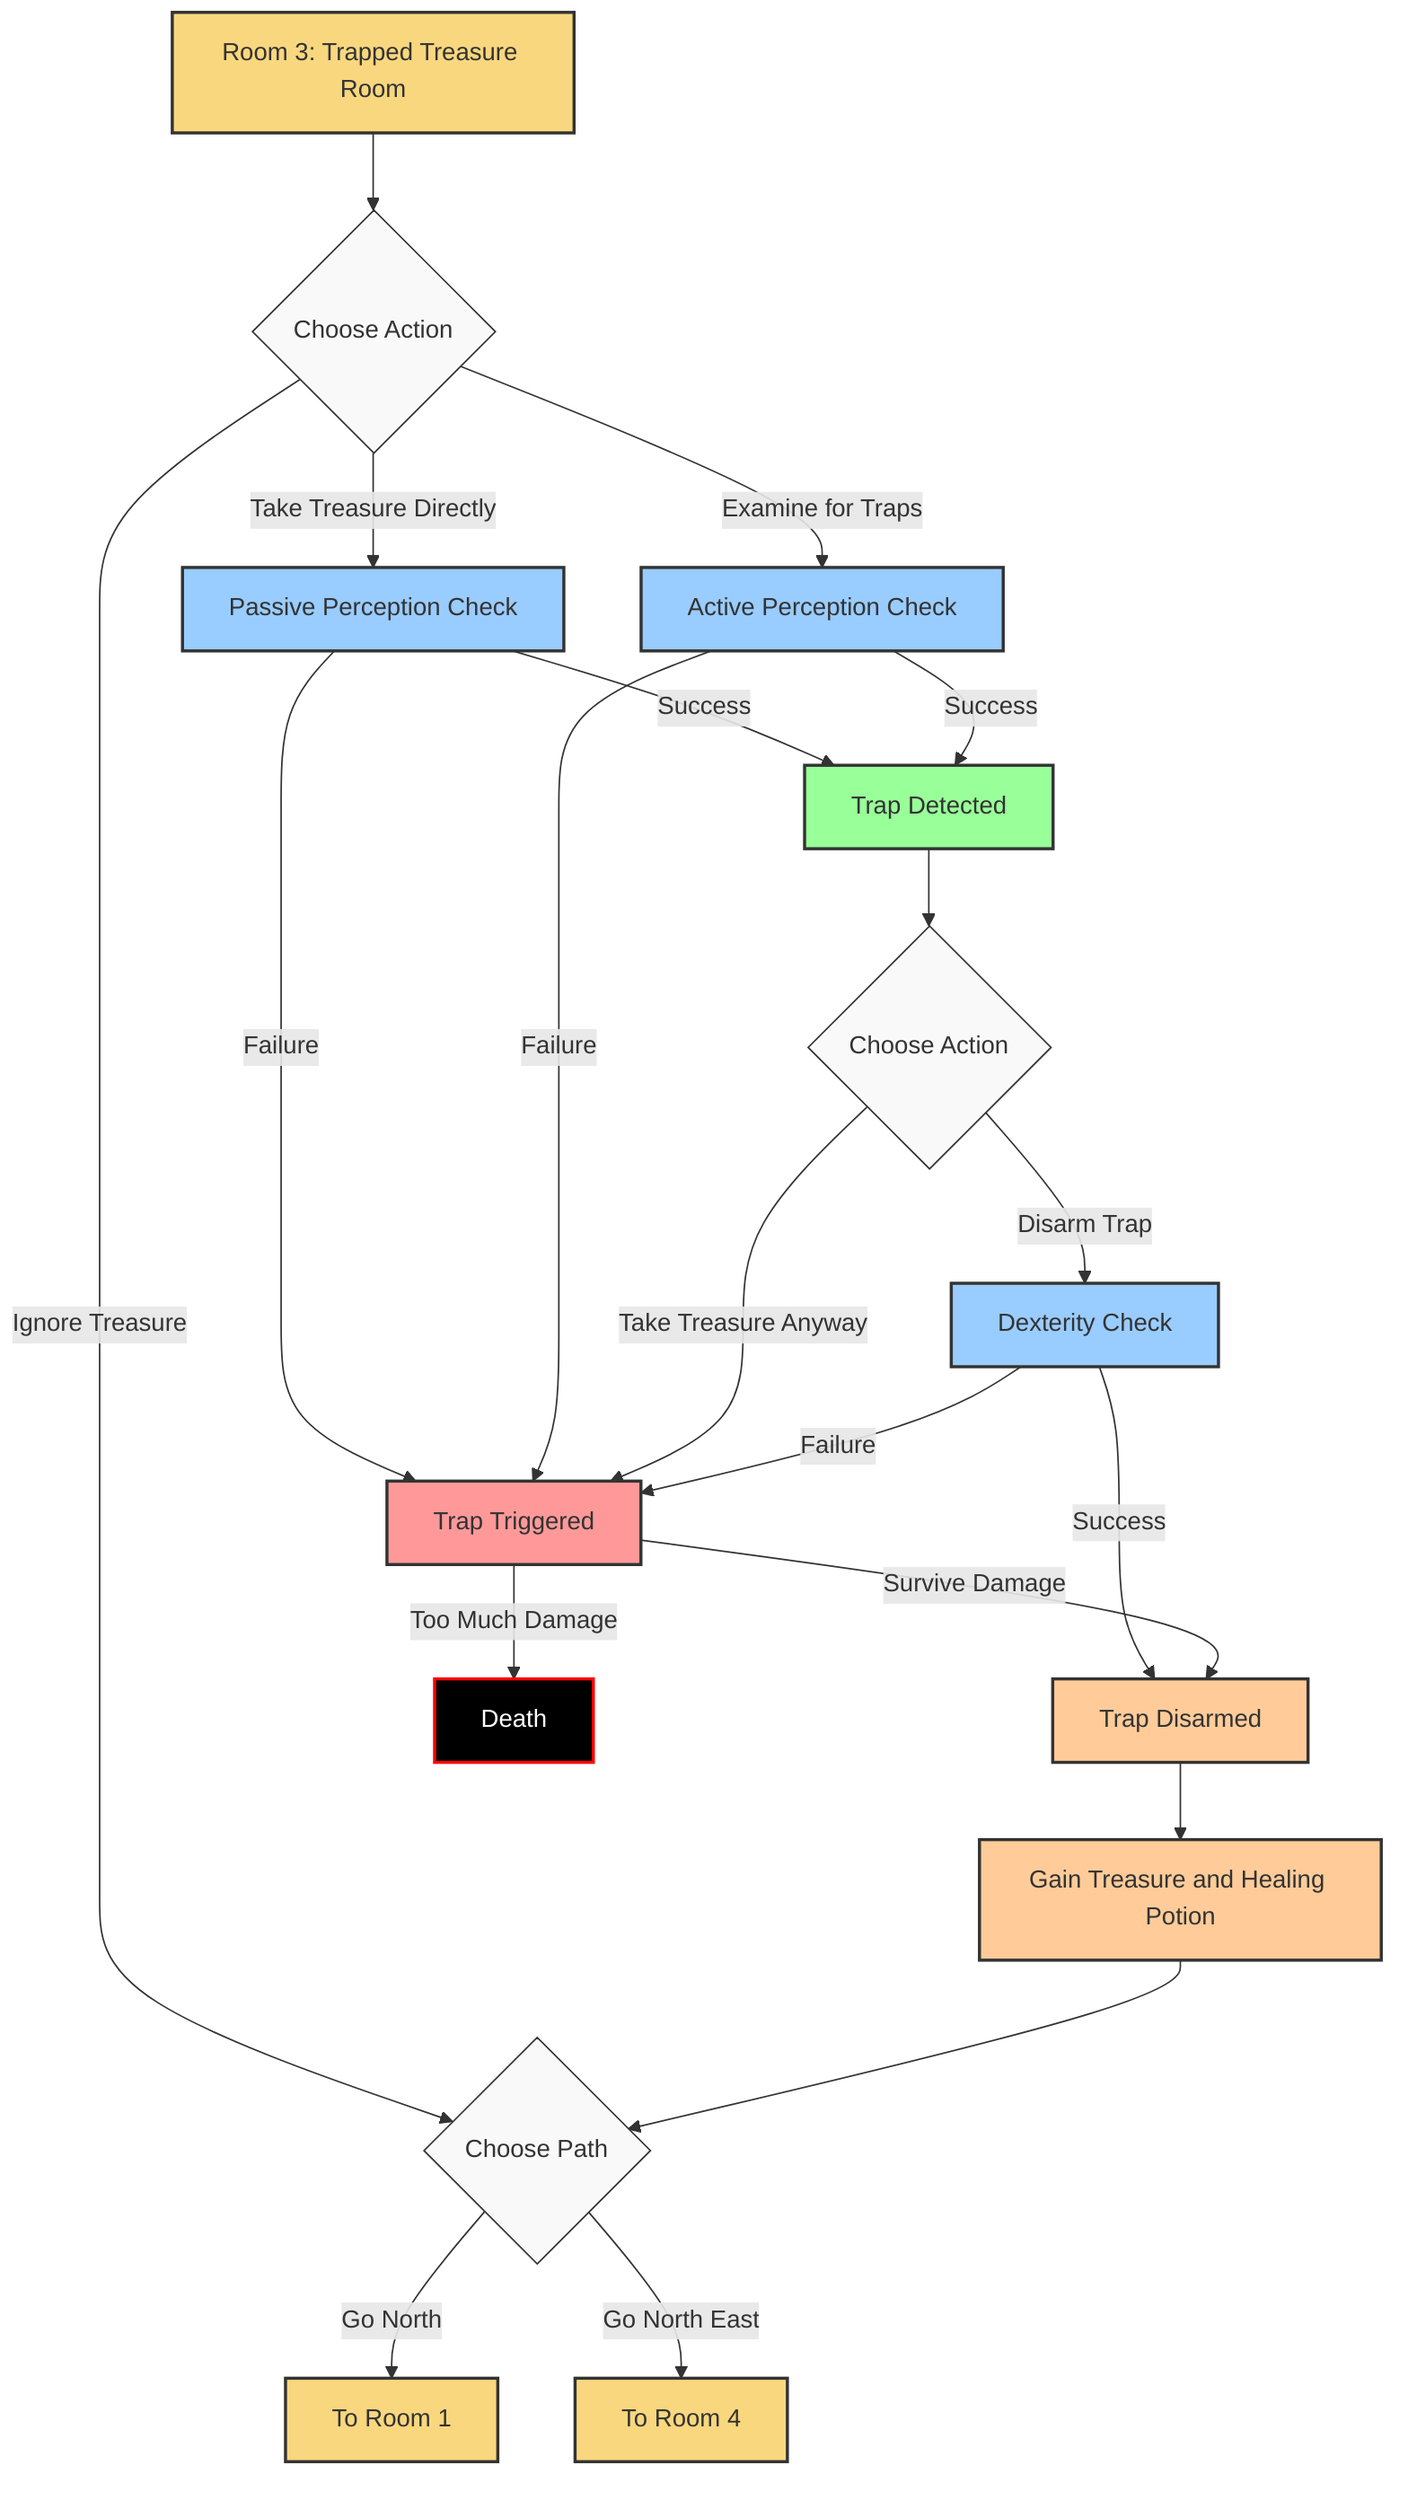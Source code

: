 graph TD
    %% Define node styles
    classDef room fill:#f9d77e,stroke:#333,stroke-width:2px
    classDef choice fill:#f9f9f9,stroke:#333,stroke-width:1px
    classDef outcome fill:#99ff99,stroke:#333,stroke-width:2px
    classDef trap fill:#ff9999,stroke:#333,stroke-width:2px
    classDef death fill:#000000,color:#ffffff,stroke:#ff0000,stroke-width:2px
    classDef check fill:#99ccff,stroke:#333,stroke-width:2px
    classDef item fill:#ffcc99,stroke:#333,stroke-width:2px
    
    %% Room 3 Entry Point
    R3[Room 3: Trapped Treasure Room]
    
    %% Initial choices
    R3 --> C1{Choose Action}
    C1 -->|"Take Treasure Directly"| CH1[Passive Perception Check]
    C1 -->|"Ignore Treasure"| M1{Choose Path}
    C1 -->|"Examine for Traps"| CH2[Active Perception Check]
    
    %% Passive perception path
    CH1 -->|"Success"| CH3[Trap Detected]
    CH1 -->|"Failure"| T1[Trap Triggered]
    
    %% Active detection path
    CH2 -->|"Success"| CH3
    CH2 -->|"Failure"| T1
    
    %% Disarm attempt
    CH3 --> C2{Choose Action}
    C2 -->|"Disarm Trap"| CH4[Dexterity Check]
    C2 -->|"Take Treasure Anyway"| T1
    
    %% Disarm outcomes
    CH4 -->|"Success"| I1[Trap Disarmed]
    CH4 -->|"Failure"| T1
    
    %% Trap consequences
    T1 -->|"Survive Damage"| I1
    T1 -->|"Too Much Damage"| D1[Death]
    
    %% Get treasure
    I1 --> I2[Gain Treasure and Healing Potion]
    I2 --> M1
    
    %% Movement options
    M1 -->|"Go North"| R1[To Room 1]
    M1 -->|"Go North East"| R4[To Room 4]
    
    %% Apply styles
    class R1,R3,R4 room
    class C1,C2,M1 choice
    class CH3 outcome
    class T1 trap
    class D1 death
    class CH1,CH2,CH4 check
    class I1,I2 item